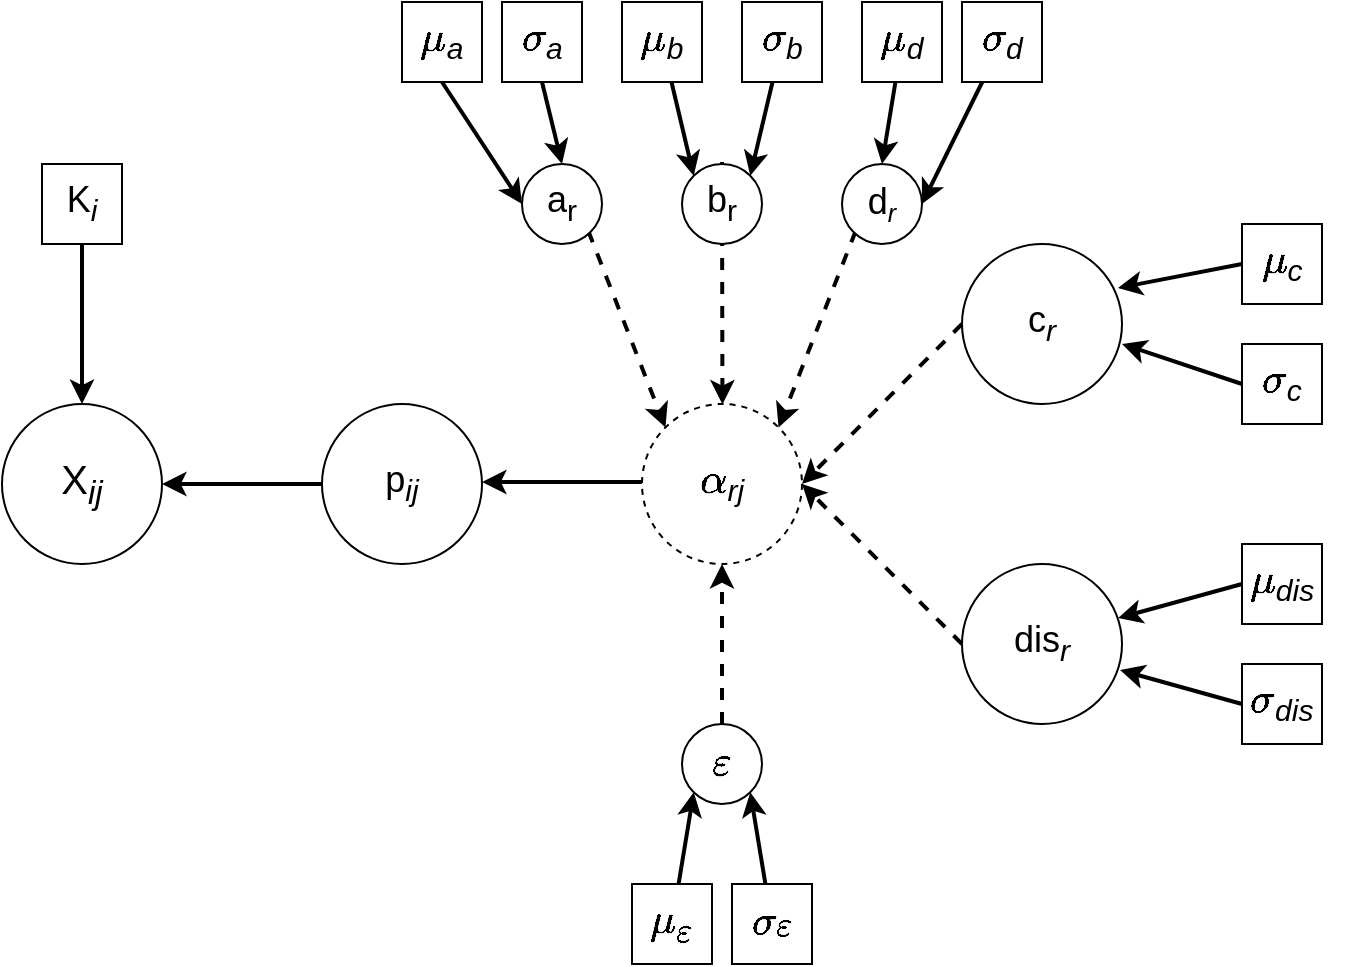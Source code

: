 <mxfile version="12.3.2" type="device" pages="1"><diagram id="7KvT1PXGGO0NWN8xC1EO" name="Page-1"><mxGraphModel dx="1106" dy="1003" grid="1" gridSize="10" guides="1" tooltips="1" connect="1" arrows="1" fold="1" page="1" pageScale="1" pageWidth="850" pageHeight="1100" math="1" shadow="0"><root><mxCell id="0"/><mxCell id="1" parent="0"/><mxCell id="yebxVyfCmpufUGkElX4O-1" value="&lt;font style=&quot;font-size: 20px&quot;&gt;X&lt;sub&gt;&lt;i&gt;ij&lt;/i&gt;&lt;/sub&gt;&lt;/font&gt;" style="ellipse;whiteSpace=wrap;html=1;aspect=fixed;" parent="1" vertex="1"><mxGeometry x="120" y="360" width="80" height="80" as="geometry"/></mxCell><mxCell id="yebxVyfCmpufUGkElX4O-7" value="" style="endArrow=classic;html=1;strokeWidth=2;" parent="1" edge="1"><mxGeometry width="50" height="50" relative="1" as="geometry"><mxPoint x="160" y="280" as="sourcePoint"/><mxPoint x="160" y="360" as="targetPoint"/></mxGeometry></mxCell><mxCell id="yebxVyfCmpufUGkElX4O-8" value="&lt;font style=&quot;font-size: 18px&quot;&gt;K&lt;sub&gt;&lt;i&gt;i&lt;/i&gt;&lt;/sub&gt;&lt;/font&gt;" style="whiteSpace=wrap;html=1;aspect=fixed;" parent="1" vertex="1"><mxGeometry x="140" y="240" width="40" height="40" as="geometry"/></mxCell><mxCell id="yebxVyfCmpufUGkElX4O-10" value="" style="endArrow=classic;html=1;entryX=1;entryY=0.5;entryDx=0;entryDy=0;strokeWidth=2;" parent="1" target="yebxVyfCmpufUGkElX4O-1" edge="1"><mxGeometry width="50" height="50" relative="1" as="geometry"><mxPoint x="280" y="400" as="sourcePoint"/><mxPoint x="330" y="375" as="targetPoint"/></mxGeometry></mxCell><mxCell id="yebxVyfCmpufUGkElX4O-11" value="&lt;font style=&quot;font-size: 18px&quot;&gt;p&lt;sub&gt;&lt;i&gt;ij&lt;/i&gt;&lt;/sub&gt;&lt;/font&gt;" style="ellipse;whiteSpace=wrap;html=1;aspect=fixed;" parent="1" vertex="1"><mxGeometry x="280" y="360" width="80" height="80" as="geometry"/></mxCell><mxCell id="yebxVyfCmpufUGkElX4O-12" value="&lt;font style=&quot;font-size: 18px&quot;&gt;`alpha`&lt;sub&gt;&lt;i&gt;rj&lt;/i&gt;&lt;/sub&gt;&lt;/font&gt;" style="ellipse;whiteSpace=wrap;html=1;aspect=fixed;dashed=1;strokeWidth=1;" parent="1" vertex="1"><mxGeometry x="440" y="360" width="80" height="80" as="geometry"/></mxCell><mxCell id="yebxVyfCmpufUGkElX4O-13" value="" style="endArrow=classic;html=1;entryX=1;entryY=0.5;entryDx=0;entryDy=0;strokeWidth=2;" parent="1" edge="1"><mxGeometry width="50" height="50" relative="1" as="geometry"><mxPoint x="440" y="399" as="sourcePoint"/><mxPoint x="360" y="399" as="targetPoint"/></mxGeometry></mxCell><mxCell id="yebxVyfCmpufUGkElX4O-15" value="&lt;font style=&quot;font-size: 18px&quot;&gt;c&lt;sub&gt;&lt;i&gt;r&lt;/i&gt;&lt;/sub&gt;&lt;/font&gt;" style="ellipse;whiteSpace=wrap;html=1;aspect=fixed;" parent="1" vertex="1"><mxGeometry x="600" y="280" width="80" height="80" as="geometry"/></mxCell><mxCell id="yebxVyfCmpufUGkElX4O-16" value="&lt;font style=&quot;font-size: 18px&quot;&gt;dis&lt;sub&gt;&lt;i&gt;r&lt;/i&gt;&lt;/sub&gt;&lt;/font&gt;" style="ellipse;whiteSpace=wrap;html=1;aspect=fixed;" parent="1" vertex="1"><mxGeometry x="600" y="440" width="80" height="80" as="geometry"/></mxCell><mxCell id="yebxVyfCmpufUGkElX4O-17" value="&lt;font style=&quot;font-size: 18px&quot;&gt;`mu`&lt;i&gt;&lt;sub&gt;c&lt;/sub&gt;&lt;/i&gt;&lt;/font&gt;" style="whiteSpace=wrap;html=1;aspect=fixed;" parent="1" vertex="1"><mxGeometry x="740" y="270" width="40" height="40" as="geometry"/></mxCell><mxCell id="yebxVyfCmpufUGkElX4O-18" value="&lt;font style=&quot;font-size: 18px&quot;&gt;`sigma`&lt;i&gt;&lt;sub&gt;c&lt;/sub&gt;&lt;/i&gt;&lt;/font&gt;" style="whiteSpace=wrap;html=1;aspect=fixed;" parent="1" vertex="1"><mxGeometry x="740" y="330" width="40" height="40" as="geometry"/></mxCell><mxCell id="yebxVyfCmpufUGkElX4O-19" value="" style="endArrow=classic;html=1;exitX=0;exitY=0.5;exitDx=0;exitDy=0;strokeWidth=2;entryX=0.975;entryY=0.275;entryDx=0;entryDy=0;entryPerimeter=0;" parent="1" source="yebxVyfCmpufUGkElX4O-17" target="yebxVyfCmpufUGkElX4O-15" edge="1"><mxGeometry width="50" height="50" relative="1" as="geometry"><mxPoint x="690" y="320" as="sourcePoint"/><mxPoint x="680" y="320" as="targetPoint"/></mxGeometry></mxCell><mxCell id="yebxVyfCmpufUGkElX4O-22" value="" style="endArrow=classic;html=1;strokeWidth=2;" parent="1" edge="1"><mxGeometry width="50" height="50" relative="1" as="geometry"><mxPoint x="740" y="350" as="sourcePoint"/><mxPoint x="680" y="330" as="targetPoint"/></mxGeometry></mxCell><mxCell id="yebxVyfCmpufUGkElX4O-23" value="&lt;font style=&quot;font-size: 18px&quot;&gt;`mu`&lt;i&gt;&lt;sub&gt;dis&lt;/sub&gt;&lt;/i&gt;&lt;/font&gt;" style="whiteSpace=wrap;html=1;aspect=fixed;" parent="1" vertex="1"><mxGeometry x="740" y="430" width="40" height="40" as="geometry"/></mxCell><mxCell id="yebxVyfCmpufUGkElX4O-24" value="&lt;font style=&quot;font-size: 18px&quot;&gt;`sigma`&lt;i&gt;&lt;sub&gt;dis&lt;/sub&gt;&lt;/i&gt;&lt;/font&gt;" style="whiteSpace=wrap;html=1;aspect=fixed;" parent="1" vertex="1"><mxGeometry x="740" y="490" width="40" height="40" as="geometry"/></mxCell><mxCell id="yebxVyfCmpufUGkElX4O-25" value="" style="endArrow=classic;html=1;exitX=0;exitY=0.5;exitDx=0;exitDy=0;strokeWidth=2;entryX=0.975;entryY=0.338;entryDx=0;entryDy=0;entryPerimeter=0;" parent="1" source="yebxVyfCmpufUGkElX4O-23" target="yebxVyfCmpufUGkElX4O-16" edge="1"><mxGeometry width="50" height="50" relative="1" as="geometry"><mxPoint x="690" y="480" as="sourcePoint"/><mxPoint x="680" y="480" as="targetPoint"/></mxGeometry></mxCell><mxCell id="yebxVyfCmpufUGkElX4O-26" value="" style="endArrow=classic;html=1;strokeWidth=2;entryX=0.988;entryY=0.663;entryDx=0;entryDy=0;entryPerimeter=0;" parent="1" target="yebxVyfCmpufUGkElX4O-16" edge="1"><mxGeometry width="50" height="50" relative="1" as="geometry"><mxPoint x="740" y="510" as="sourcePoint"/><mxPoint x="680" y="480" as="targetPoint"/></mxGeometry></mxCell><mxCell id="yebxVyfCmpufUGkElX4O-27" value="" style="endArrow=classic;html=1;entryX=1;entryY=0.5;entryDx=0;entryDy=0;dashed=1;strokeWidth=2;" parent="1" target="yebxVyfCmpufUGkElX4O-12" edge="1"><mxGeometry width="50" height="50" relative="1" as="geometry"><mxPoint x="600" y="320" as="sourcePoint"/><mxPoint x="490" y="360" as="targetPoint"/></mxGeometry></mxCell><mxCell id="yebxVyfCmpufUGkElX4O-28" value="" style="endArrow=classic;html=1;entryX=1;entryY=0.5;entryDx=0;entryDy=0;dashed=1;strokeWidth=2;" parent="1" target="yebxVyfCmpufUGkElX4O-12" edge="1"><mxGeometry width="50" height="50" relative="1" as="geometry"><mxPoint x="600" y="480" as="sourcePoint"/><mxPoint x="520" y="560" as="targetPoint"/></mxGeometry></mxCell><mxCell id="yebxVyfCmpufUGkElX4O-30" value="" style="endArrow=classic;html=1;dashed=1;strokeWidth=2;entryX=0;entryY=0;entryDx=0;entryDy=0;" parent="1" target="yebxVyfCmpufUGkElX4O-12" edge="1"><mxGeometry width="50" height="50" relative="1" as="geometry"><mxPoint x="400" y="240" as="sourcePoint"/><mxPoint x="430" y="200" as="targetPoint"/></mxGeometry></mxCell><mxCell id="yebxVyfCmpufUGkElX4O-32" value="" style="endArrow=classic;html=1;dashed=1;strokeWidth=2;entryX=0;entryY=0;entryDx=0;entryDy=0;" parent="1" edge="1"><mxGeometry width="50" height="50" relative="1" as="geometry"><mxPoint x="480" y="239" as="sourcePoint"/><mxPoint x="480.216" y="360.216" as="targetPoint"/></mxGeometry></mxCell><mxCell id="yebxVyfCmpufUGkElX4O-33" value="" style="endArrow=classic;html=1;dashed=1;strokeWidth=2;entryX=1;entryY=0;entryDx=0;entryDy=0;" parent="1" target="yebxVyfCmpufUGkElX4O-12" edge="1"><mxGeometry width="50" height="50" relative="1" as="geometry"><mxPoint x="560" y="240" as="sourcePoint"/><mxPoint x="581.716" y="330.716" as="targetPoint"/></mxGeometry></mxCell><mxCell id="yebxVyfCmpufUGkElX4O-34" value="&lt;font style=&quot;font-size: 18px&quot;&gt;a&lt;sub&gt;r&lt;/sub&gt;&lt;/font&gt;" style="ellipse;whiteSpace=wrap;html=1;aspect=fixed;strokeWidth=1;" parent="1" vertex="1"><mxGeometry x="380" y="240" width="40" height="40" as="geometry"/></mxCell><mxCell id="yebxVyfCmpufUGkElX4O-35" value="&lt;font style=&quot;font-size: 18px&quot;&gt;d&lt;/font&gt;&lt;i style=&quot;font-size: 15px&quot;&gt;&lt;sub&gt;r&lt;/sub&gt;&lt;/i&gt;" style="ellipse;whiteSpace=wrap;html=1;aspect=fixed;strokeWidth=1;" parent="1" vertex="1"><mxGeometry x="540" y="240" width="40" height="40" as="geometry"/></mxCell><mxCell id="yebxVyfCmpufUGkElX4O-36" value="&lt;font style=&quot;font-size: 18px&quot;&gt;b&lt;sub&gt;r&lt;/sub&gt;&lt;/font&gt;" style="ellipse;whiteSpace=wrap;html=1;aspect=fixed;strokeWidth=1;" parent="1" vertex="1"><mxGeometry x="460" y="240" width="40" height="40" as="geometry"/></mxCell><mxCell id="yebxVyfCmpufUGkElX4O-37" value="&lt;font style=&quot;font-size: 18px&quot;&gt;`mu`&lt;i&gt;&lt;sub&gt;a&lt;/sub&gt;&lt;/i&gt;&lt;/font&gt;" style="whiteSpace=wrap;html=1;aspect=fixed;" parent="1" vertex="1"><mxGeometry x="320" y="159" width="40" height="40" as="geometry"/></mxCell><mxCell id="yebxVyfCmpufUGkElX4O-38" value="&lt;font style=&quot;font-size: 18px&quot;&gt;`sigma`&lt;i&gt;&lt;sub&gt;a&lt;/sub&gt;&lt;/i&gt;&lt;/font&gt;" style="whiteSpace=wrap;html=1;aspect=fixed;" parent="1" vertex="1"><mxGeometry x="370" y="159" width="40" height="40" as="geometry"/></mxCell><mxCell id="yebxVyfCmpufUGkElX4O-49" style="edgeStyle=none;rounded=0;orthogonalLoop=1;jettySize=auto;html=1;entryX=0;entryY=0;entryDx=0;entryDy=0;strokeWidth=2;" parent="1" source="yebxVyfCmpufUGkElX4O-39" target="yebxVyfCmpufUGkElX4O-36" edge="1"><mxGeometry relative="1" as="geometry"/></mxCell><mxCell id="yebxVyfCmpufUGkElX4O-39" value="&lt;font style=&quot;font-size: 18px&quot;&gt;`mu`&lt;i&gt;&lt;sub&gt;b&lt;/sub&gt;&lt;/i&gt;&lt;/font&gt;" style="whiteSpace=wrap;html=1;aspect=fixed;" parent="1" vertex="1"><mxGeometry x="430" y="159" width="40" height="40" as="geometry"/></mxCell><mxCell id="yebxVyfCmpufUGkElX4O-50" style="edgeStyle=none;rounded=0;orthogonalLoop=1;jettySize=auto;html=1;entryX=1;entryY=0;entryDx=0;entryDy=0;strokeWidth=2;" parent="1" source="yebxVyfCmpufUGkElX4O-40" target="yebxVyfCmpufUGkElX4O-36" edge="1"><mxGeometry relative="1" as="geometry"/></mxCell><mxCell id="yebxVyfCmpufUGkElX4O-40" value="&lt;font style=&quot;font-size: 18px&quot;&gt;`sigma`&lt;i&gt;&lt;sub&gt;b&lt;/sub&gt;&lt;/i&gt;&lt;/font&gt;" style="whiteSpace=wrap;html=1;aspect=fixed;" parent="1" vertex="1"><mxGeometry x="490" y="159" width="40" height="40" as="geometry"/></mxCell><mxCell id="yebxVyfCmpufUGkElX4O-51" style="edgeStyle=none;rounded=0;orthogonalLoop=1;jettySize=auto;html=1;entryX=0.5;entryY=0;entryDx=0;entryDy=0;strokeWidth=2;" parent="1" source="yebxVyfCmpufUGkElX4O-41" target="yebxVyfCmpufUGkElX4O-35" edge="1"><mxGeometry relative="1" as="geometry"/></mxCell><mxCell id="yebxVyfCmpufUGkElX4O-41" value="&lt;font style=&quot;font-size: 18px&quot;&gt;`mu`&lt;i&gt;&lt;sub&gt;d&lt;/sub&gt;&lt;/i&gt;&lt;/font&gt;" style="whiteSpace=wrap;html=1;aspect=fixed;" parent="1" vertex="1"><mxGeometry x="550" y="159" width="40" height="40" as="geometry"/></mxCell><mxCell id="yebxVyfCmpufUGkElX4O-52" style="edgeStyle=none;rounded=0;orthogonalLoop=1;jettySize=auto;html=1;entryX=1;entryY=0.5;entryDx=0;entryDy=0;strokeWidth=2;" parent="1" source="yebxVyfCmpufUGkElX4O-42" target="yebxVyfCmpufUGkElX4O-35" edge="1"><mxGeometry relative="1" as="geometry"/></mxCell><mxCell id="yebxVyfCmpufUGkElX4O-42" value="&lt;font style=&quot;font-size: 18px&quot;&gt;`sigma`&lt;i&gt;&lt;sub&gt;d&lt;/sub&gt;&lt;/i&gt;&lt;/font&gt;" style="whiteSpace=wrap;html=1;aspect=fixed;" parent="1" vertex="1"><mxGeometry x="600" y="159" width="40" height="40" as="geometry"/></mxCell><mxCell id="yebxVyfCmpufUGkElX4O-45" value="" style="endArrow=classic;html=1;strokeWidth=2;exitX=0.5;exitY=1;exitDx=0;exitDy=0;entryX=0;entryY=0.5;entryDx=0;entryDy=0;" parent="1" source="yebxVyfCmpufUGkElX4O-37" target="yebxVyfCmpufUGkElX4O-34" edge="1"><mxGeometry width="50" height="50" relative="1" as="geometry"><mxPoint x="320" y="210" as="sourcePoint"/><mxPoint x="370" y="160" as="targetPoint"/></mxGeometry></mxCell><mxCell id="yebxVyfCmpufUGkElX4O-46" value="" style="endArrow=classic;html=1;strokeWidth=2;exitX=0.5;exitY=1;exitDx=0;exitDy=0;entryX=0.5;entryY=0;entryDx=0;entryDy=0;" parent="1" source="yebxVyfCmpufUGkElX4O-38" target="yebxVyfCmpufUGkElX4O-34" edge="1"><mxGeometry width="50" height="50" relative="1" as="geometry"><mxPoint x="350" y="170" as="sourcePoint"/><mxPoint x="390" y="230" as="targetPoint"/></mxGeometry></mxCell><mxCell id="yebxVyfCmpufUGkElX4O-55" style="edgeStyle=none;rounded=0;orthogonalLoop=1;jettySize=auto;html=1;entryX=0.5;entryY=1;entryDx=0;entryDy=0;strokeWidth=2;dashed=1;" parent="1" source="yebxVyfCmpufUGkElX4O-53" target="yebxVyfCmpufUGkElX4O-12" edge="1"><mxGeometry relative="1" as="geometry"/></mxCell><mxCell id="yebxVyfCmpufUGkElX4O-53" value="&lt;font&gt;&lt;span style=&quot;font-size: 18px&quot;&gt;`epsilon`&lt;/span&gt;&lt;/font&gt;" style="ellipse;whiteSpace=wrap;html=1;aspect=fixed;strokeWidth=1;" parent="1" vertex="1"><mxGeometry x="460" y="520" width="40" height="40" as="geometry"/></mxCell><mxCell id="yebxVyfCmpufUGkElX4O-58" style="edgeStyle=none;rounded=0;orthogonalLoop=1;jettySize=auto;html=1;entryX=0;entryY=1;entryDx=0;entryDy=0;strokeWidth=2;" parent="1" source="yebxVyfCmpufUGkElX4O-56" target="yebxVyfCmpufUGkElX4O-53" edge="1"><mxGeometry relative="1" as="geometry"/></mxCell><mxCell id="yebxVyfCmpufUGkElX4O-56" value="&lt;font style=&quot;font-size: 18px&quot;&gt;`mu`&lt;i&gt;&lt;sub&gt;`epsilon`&lt;/sub&gt;&lt;/i&gt;&lt;/font&gt;" style="whiteSpace=wrap;html=1;aspect=fixed;" parent="1" vertex="1"><mxGeometry x="435" y="600" width="40" height="40" as="geometry"/></mxCell><mxCell id="yebxVyfCmpufUGkElX4O-59" style="edgeStyle=none;rounded=0;orthogonalLoop=1;jettySize=auto;html=1;entryX=1;entryY=1;entryDx=0;entryDy=0;strokeWidth=2;" parent="1" source="yebxVyfCmpufUGkElX4O-57" target="yebxVyfCmpufUGkElX4O-53" edge="1"><mxGeometry relative="1" as="geometry"/></mxCell><mxCell id="yebxVyfCmpufUGkElX4O-57" value="&lt;font style=&quot;font-size: 18px&quot;&gt;`sigma`&lt;/font&gt;&lt;font style=&quot;font-size: 15px&quot;&gt;&lt;i&gt;`epsilon`&lt;/i&gt;&lt;/font&gt;" style="whiteSpace=wrap;html=1;aspect=fixed;" parent="1" vertex="1"><mxGeometry x="485" y="600" width="40" height="40" as="geometry"/></mxCell></root></mxGraphModel></diagram></mxfile>